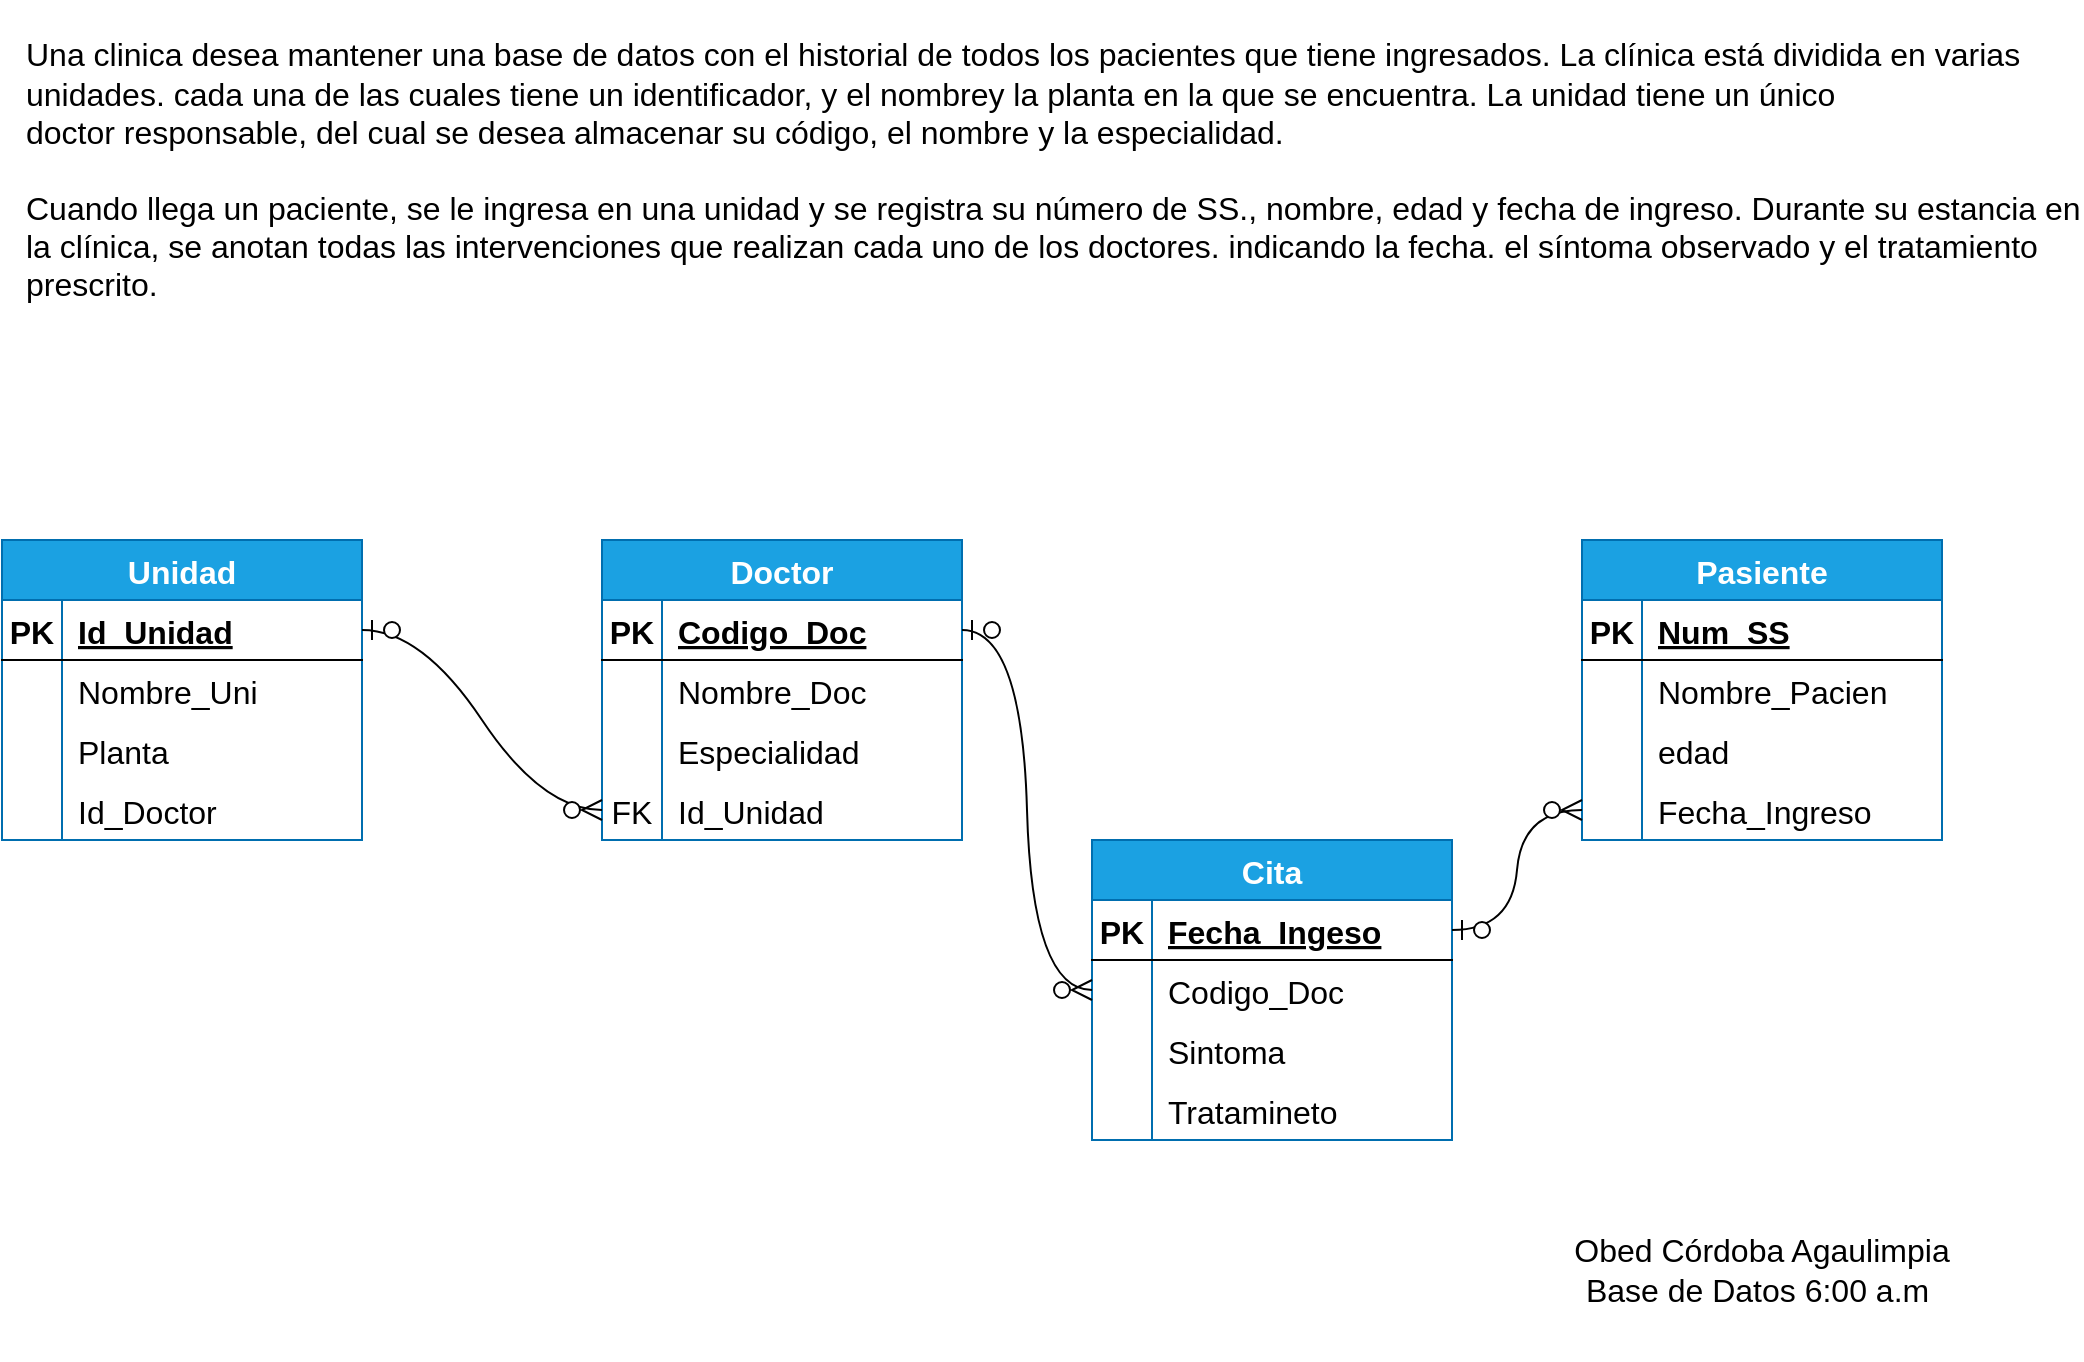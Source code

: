 <mxfile version="20.8.16" type="device"><diagram name="Página-1" id="67snT6H1ftxNS7mNTzyS"><mxGraphModel dx="1173" dy="752" grid="1" gridSize="10" guides="1" tooltips="1" connect="1" arrows="1" fold="1" page="1" pageScale="1" pageWidth="1169" pageHeight="827" math="0" shadow="0"><root><mxCell id="0"/><mxCell id="1" parent="0"/><mxCell id="yjBzcoW5-mgmxTbPMCCT-1" value="Unidad" style="shape=table;startSize=30;container=1;collapsible=1;childLayout=tableLayout;fixedRows=1;rowLines=0;fontStyle=1;align=center;resizeLast=1;fontSize=16;fillColor=#1ba1e2;fontColor=#ffffff;strokeColor=#006EAF;" vertex="1" parent="1"><mxGeometry x="40" y="290" width="180" height="150" as="geometry"/></mxCell><mxCell id="yjBzcoW5-mgmxTbPMCCT-2" value="" style="shape=tableRow;horizontal=0;startSize=0;swimlaneHead=0;swimlaneBody=0;fillColor=none;collapsible=0;dropTarget=0;points=[[0,0.5],[1,0.5]];portConstraint=eastwest;top=0;left=0;right=0;bottom=1;fontSize=16;" vertex="1" parent="yjBzcoW5-mgmxTbPMCCT-1"><mxGeometry y="30" width="180" height="30" as="geometry"/></mxCell><mxCell id="yjBzcoW5-mgmxTbPMCCT-3" value="PK" style="shape=partialRectangle;connectable=0;fillColor=none;top=0;left=0;bottom=0;right=0;fontStyle=1;overflow=hidden;fontSize=16;" vertex="1" parent="yjBzcoW5-mgmxTbPMCCT-2"><mxGeometry width="30" height="30" as="geometry"><mxRectangle width="30" height="30" as="alternateBounds"/></mxGeometry></mxCell><mxCell id="yjBzcoW5-mgmxTbPMCCT-4" value="Id_Unidad" style="shape=partialRectangle;connectable=0;fillColor=none;top=0;left=0;bottom=0;right=0;align=left;spacingLeft=6;fontStyle=5;overflow=hidden;fontSize=16;" vertex="1" parent="yjBzcoW5-mgmxTbPMCCT-2"><mxGeometry x="30" width="150" height="30" as="geometry"><mxRectangle width="150" height="30" as="alternateBounds"/></mxGeometry></mxCell><mxCell id="yjBzcoW5-mgmxTbPMCCT-5" value="" style="shape=tableRow;horizontal=0;startSize=0;swimlaneHead=0;swimlaneBody=0;fillColor=none;collapsible=0;dropTarget=0;points=[[0,0.5],[1,0.5]];portConstraint=eastwest;top=0;left=0;right=0;bottom=0;fontSize=16;" vertex="1" parent="yjBzcoW5-mgmxTbPMCCT-1"><mxGeometry y="60" width="180" height="30" as="geometry"/></mxCell><mxCell id="yjBzcoW5-mgmxTbPMCCT-6" value="" style="shape=partialRectangle;connectable=0;fillColor=none;top=0;left=0;bottom=0;right=0;editable=1;overflow=hidden;fontSize=16;" vertex="1" parent="yjBzcoW5-mgmxTbPMCCT-5"><mxGeometry width="30" height="30" as="geometry"><mxRectangle width="30" height="30" as="alternateBounds"/></mxGeometry></mxCell><mxCell id="yjBzcoW5-mgmxTbPMCCT-7" value="Nombre_Uni" style="shape=partialRectangle;connectable=0;fillColor=none;top=0;left=0;bottom=0;right=0;align=left;spacingLeft=6;overflow=hidden;fontSize=16;" vertex="1" parent="yjBzcoW5-mgmxTbPMCCT-5"><mxGeometry x="30" width="150" height="30" as="geometry"><mxRectangle width="150" height="30" as="alternateBounds"/></mxGeometry></mxCell><mxCell id="yjBzcoW5-mgmxTbPMCCT-8" value="" style="shape=tableRow;horizontal=0;startSize=0;swimlaneHead=0;swimlaneBody=0;fillColor=none;collapsible=0;dropTarget=0;points=[[0,0.5],[1,0.5]];portConstraint=eastwest;top=0;left=0;right=0;bottom=0;fontSize=16;" vertex="1" parent="yjBzcoW5-mgmxTbPMCCT-1"><mxGeometry y="90" width="180" height="30" as="geometry"/></mxCell><mxCell id="yjBzcoW5-mgmxTbPMCCT-9" value="" style="shape=partialRectangle;connectable=0;fillColor=none;top=0;left=0;bottom=0;right=0;editable=1;overflow=hidden;fontSize=16;" vertex="1" parent="yjBzcoW5-mgmxTbPMCCT-8"><mxGeometry width="30" height="30" as="geometry"><mxRectangle width="30" height="30" as="alternateBounds"/></mxGeometry></mxCell><mxCell id="yjBzcoW5-mgmxTbPMCCT-10" value="Planta" style="shape=partialRectangle;connectable=0;fillColor=none;top=0;left=0;bottom=0;right=0;align=left;spacingLeft=6;overflow=hidden;fontSize=16;" vertex="1" parent="yjBzcoW5-mgmxTbPMCCT-8"><mxGeometry x="30" width="150" height="30" as="geometry"><mxRectangle width="150" height="30" as="alternateBounds"/></mxGeometry></mxCell><mxCell id="yjBzcoW5-mgmxTbPMCCT-11" value="" style="shape=tableRow;horizontal=0;startSize=0;swimlaneHead=0;swimlaneBody=0;fillColor=none;collapsible=0;dropTarget=0;points=[[0,0.5],[1,0.5]];portConstraint=eastwest;top=0;left=0;right=0;bottom=0;fontSize=16;" vertex="1" parent="yjBzcoW5-mgmxTbPMCCT-1"><mxGeometry y="120" width="180" height="30" as="geometry"/></mxCell><mxCell id="yjBzcoW5-mgmxTbPMCCT-12" value="" style="shape=partialRectangle;connectable=0;fillColor=none;top=0;left=0;bottom=0;right=0;editable=1;overflow=hidden;fontSize=16;" vertex="1" parent="yjBzcoW5-mgmxTbPMCCT-11"><mxGeometry width="30" height="30" as="geometry"><mxRectangle width="30" height="30" as="alternateBounds"/></mxGeometry></mxCell><mxCell id="yjBzcoW5-mgmxTbPMCCT-13" value="Id_Doctor" style="shape=partialRectangle;connectable=0;fillColor=none;top=0;left=0;bottom=0;right=0;align=left;spacingLeft=6;overflow=hidden;fontSize=16;" vertex="1" parent="yjBzcoW5-mgmxTbPMCCT-11"><mxGeometry x="30" width="150" height="30" as="geometry"><mxRectangle width="150" height="30" as="alternateBounds"/></mxGeometry></mxCell><mxCell id="yjBzcoW5-mgmxTbPMCCT-14" value="Doctor" style="shape=table;startSize=30;container=1;collapsible=1;childLayout=tableLayout;fixedRows=1;rowLines=0;fontStyle=1;align=center;resizeLast=1;fontSize=16;fillColor=#1ba1e2;fontColor=#ffffff;strokeColor=#006EAF;" vertex="1" parent="1"><mxGeometry x="340" y="290" width="180" height="150" as="geometry"/></mxCell><mxCell id="yjBzcoW5-mgmxTbPMCCT-15" value="" style="shape=tableRow;horizontal=0;startSize=0;swimlaneHead=0;swimlaneBody=0;fillColor=none;collapsible=0;dropTarget=0;points=[[0,0.5],[1,0.5]];portConstraint=eastwest;top=0;left=0;right=0;bottom=1;fontSize=16;" vertex="1" parent="yjBzcoW5-mgmxTbPMCCT-14"><mxGeometry y="30" width="180" height="30" as="geometry"/></mxCell><mxCell id="yjBzcoW5-mgmxTbPMCCT-16" value="PK" style="shape=partialRectangle;connectable=0;fillColor=none;top=0;left=0;bottom=0;right=0;fontStyle=1;overflow=hidden;fontSize=16;" vertex="1" parent="yjBzcoW5-mgmxTbPMCCT-15"><mxGeometry width="30" height="30" as="geometry"><mxRectangle width="30" height="30" as="alternateBounds"/></mxGeometry></mxCell><mxCell id="yjBzcoW5-mgmxTbPMCCT-17" value="Codigo_Doc" style="shape=partialRectangle;connectable=0;fillColor=none;top=0;left=0;bottom=0;right=0;align=left;spacingLeft=6;fontStyle=5;overflow=hidden;fontSize=16;" vertex="1" parent="yjBzcoW5-mgmxTbPMCCT-15"><mxGeometry x="30" width="150" height="30" as="geometry"><mxRectangle width="150" height="30" as="alternateBounds"/></mxGeometry></mxCell><mxCell id="yjBzcoW5-mgmxTbPMCCT-18" value="" style="shape=tableRow;horizontal=0;startSize=0;swimlaneHead=0;swimlaneBody=0;fillColor=none;collapsible=0;dropTarget=0;points=[[0,0.5],[1,0.5]];portConstraint=eastwest;top=0;left=0;right=0;bottom=0;fontSize=16;" vertex="1" parent="yjBzcoW5-mgmxTbPMCCT-14"><mxGeometry y="60" width="180" height="30" as="geometry"/></mxCell><mxCell id="yjBzcoW5-mgmxTbPMCCT-19" value="" style="shape=partialRectangle;connectable=0;fillColor=none;top=0;left=0;bottom=0;right=0;editable=1;overflow=hidden;fontSize=16;" vertex="1" parent="yjBzcoW5-mgmxTbPMCCT-18"><mxGeometry width="30" height="30" as="geometry"><mxRectangle width="30" height="30" as="alternateBounds"/></mxGeometry></mxCell><mxCell id="yjBzcoW5-mgmxTbPMCCT-20" value="Nombre_Doc" style="shape=partialRectangle;connectable=0;fillColor=none;top=0;left=0;bottom=0;right=0;align=left;spacingLeft=6;overflow=hidden;fontSize=16;" vertex="1" parent="yjBzcoW5-mgmxTbPMCCT-18"><mxGeometry x="30" width="150" height="30" as="geometry"><mxRectangle width="150" height="30" as="alternateBounds"/></mxGeometry></mxCell><mxCell id="yjBzcoW5-mgmxTbPMCCT-21" value="" style="shape=tableRow;horizontal=0;startSize=0;swimlaneHead=0;swimlaneBody=0;fillColor=none;collapsible=0;dropTarget=0;points=[[0,0.5],[1,0.5]];portConstraint=eastwest;top=0;left=0;right=0;bottom=0;fontSize=16;" vertex="1" parent="yjBzcoW5-mgmxTbPMCCT-14"><mxGeometry y="90" width="180" height="30" as="geometry"/></mxCell><mxCell id="yjBzcoW5-mgmxTbPMCCT-22" value="" style="shape=partialRectangle;connectable=0;fillColor=none;top=0;left=0;bottom=0;right=0;editable=1;overflow=hidden;fontSize=16;" vertex="1" parent="yjBzcoW5-mgmxTbPMCCT-21"><mxGeometry width="30" height="30" as="geometry"><mxRectangle width="30" height="30" as="alternateBounds"/></mxGeometry></mxCell><mxCell id="yjBzcoW5-mgmxTbPMCCT-23" value="Especialidad" style="shape=partialRectangle;connectable=0;fillColor=none;top=0;left=0;bottom=0;right=0;align=left;spacingLeft=6;overflow=hidden;fontSize=16;" vertex="1" parent="yjBzcoW5-mgmxTbPMCCT-21"><mxGeometry x="30" width="150" height="30" as="geometry"><mxRectangle width="150" height="30" as="alternateBounds"/></mxGeometry></mxCell><mxCell id="yjBzcoW5-mgmxTbPMCCT-24" value="" style="shape=tableRow;horizontal=0;startSize=0;swimlaneHead=0;swimlaneBody=0;fillColor=none;collapsible=0;dropTarget=0;points=[[0,0.5],[1,0.5]];portConstraint=eastwest;top=0;left=0;right=0;bottom=0;fontSize=16;" vertex="1" parent="yjBzcoW5-mgmxTbPMCCT-14"><mxGeometry y="120" width="180" height="30" as="geometry"/></mxCell><mxCell id="yjBzcoW5-mgmxTbPMCCT-25" value="FK" style="shape=partialRectangle;connectable=0;fillColor=none;top=0;left=0;bottom=0;right=0;editable=1;overflow=hidden;fontSize=16;" vertex="1" parent="yjBzcoW5-mgmxTbPMCCT-24"><mxGeometry width="30" height="30" as="geometry"><mxRectangle width="30" height="30" as="alternateBounds"/></mxGeometry></mxCell><mxCell id="yjBzcoW5-mgmxTbPMCCT-26" value="Id_Unidad" style="shape=partialRectangle;connectable=0;fillColor=none;top=0;left=0;bottom=0;right=0;align=left;spacingLeft=6;overflow=hidden;fontSize=16;" vertex="1" parent="yjBzcoW5-mgmxTbPMCCT-24"><mxGeometry x="30" width="150" height="30" as="geometry"><mxRectangle width="150" height="30" as="alternateBounds"/></mxGeometry></mxCell><mxCell id="yjBzcoW5-mgmxTbPMCCT-27" value="&lt;p style=&quot;margin: 0px;&quot;&gt;Una clinica desea mantener una base de datos con el historial de todos los pacientes que t&lt;span style=&quot;background-color: initial;&quot;&gt;iene ingresados. La clínica está dividida en varias unidades. cada una de las cuales tiene un&amp;nbsp;&lt;/span&gt;&lt;span style=&quot;background-color: initial;&quot;&gt;identificador, y el nombrey la planta en la que se encuentra. La unidad tiene un único doctor&amp;nbsp;&lt;/span&gt;&lt;span style=&quot;background-color: initial;&quot;&gt;responsable, del cual se desea almacenar su código, el nombre y la especialidad.&lt;/span&gt;&lt;/p&gt;&lt;p style=&quot;margin: 0px;&quot;&gt;&lt;span style=&quot;background-color: initial;&quot;&gt;&lt;br&gt;&lt;/span&gt;&lt;/p&gt;&lt;p style=&quot;margin: 0px;&quot;&gt;Cuando llega un paciente, se le ingresa en una unidad y se registra su número de SS., nombre,&amp;nbsp;&lt;span style=&quot;background-color: initial;&quot;&gt;edad y fecha de ingreso. Durante su estancia en la clínica, se anotan todas las intervenciones&amp;nbsp;&lt;/span&gt;&lt;span style=&quot;background-color: initial;&quot;&gt;que realizan cada uno de los doctores. indicando la fecha. el síntoma observado y el&amp;nbsp;&lt;/span&gt;&lt;span style=&quot;background-color: initial;&quot;&gt;tratamiento prescrito.&lt;/span&gt;&lt;/p&gt;" style="text;html=1;strokeColor=none;fillColor=none;align=left;verticalAlign=middle;whiteSpace=wrap;rounded=0;fontSize=16;" vertex="1" parent="1"><mxGeometry x="50" y="20" width="1030" height="170" as="geometry"/></mxCell><mxCell id="yjBzcoW5-mgmxTbPMCCT-28" value="Pasiente" style="shape=table;startSize=30;container=1;collapsible=1;childLayout=tableLayout;fixedRows=1;rowLines=0;fontStyle=1;align=center;resizeLast=1;fontSize=16;fillColor=#1ba1e2;fontColor=#ffffff;strokeColor=#006EAF;" vertex="1" parent="1"><mxGeometry x="830" y="290" width="180" height="150" as="geometry"/></mxCell><mxCell id="yjBzcoW5-mgmxTbPMCCT-29" value="" style="shape=tableRow;horizontal=0;startSize=0;swimlaneHead=0;swimlaneBody=0;fillColor=none;collapsible=0;dropTarget=0;points=[[0,0.5],[1,0.5]];portConstraint=eastwest;top=0;left=0;right=0;bottom=1;fontSize=16;" vertex="1" parent="yjBzcoW5-mgmxTbPMCCT-28"><mxGeometry y="30" width="180" height="30" as="geometry"/></mxCell><mxCell id="yjBzcoW5-mgmxTbPMCCT-30" value="PK" style="shape=partialRectangle;connectable=0;fillColor=none;top=0;left=0;bottom=0;right=0;fontStyle=1;overflow=hidden;fontSize=16;" vertex="1" parent="yjBzcoW5-mgmxTbPMCCT-29"><mxGeometry width="30" height="30" as="geometry"><mxRectangle width="30" height="30" as="alternateBounds"/></mxGeometry></mxCell><mxCell id="yjBzcoW5-mgmxTbPMCCT-31" value="Num_SS" style="shape=partialRectangle;connectable=0;fillColor=none;top=0;left=0;bottom=0;right=0;align=left;spacingLeft=6;fontStyle=5;overflow=hidden;fontSize=16;" vertex="1" parent="yjBzcoW5-mgmxTbPMCCT-29"><mxGeometry x="30" width="150" height="30" as="geometry"><mxRectangle width="150" height="30" as="alternateBounds"/></mxGeometry></mxCell><mxCell id="yjBzcoW5-mgmxTbPMCCT-32" value="" style="shape=tableRow;horizontal=0;startSize=0;swimlaneHead=0;swimlaneBody=0;fillColor=none;collapsible=0;dropTarget=0;points=[[0,0.5],[1,0.5]];portConstraint=eastwest;top=0;left=0;right=0;bottom=0;fontSize=16;" vertex="1" parent="yjBzcoW5-mgmxTbPMCCT-28"><mxGeometry y="60" width="180" height="30" as="geometry"/></mxCell><mxCell id="yjBzcoW5-mgmxTbPMCCT-33" value="" style="shape=partialRectangle;connectable=0;fillColor=none;top=0;left=0;bottom=0;right=0;editable=1;overflow=hidden;fontSize=16;" vertex="1" parent="yjBzcoW5-mgmxTbPMCCT-32"><mxGeometry width="30" height="30" as="geometry"><mxRectangle width="30" height="30" as="alternateBounds"/></mxGeometry></mxCell><mxCell id="yjBzcoW5-mgmxTbPMCCT-34" value="Nombre_Pacien" style="shape=partialRectangle;connectable=0;fillColor=none;top=0;left=0;bottom=0;right=0;align=left;spacingLeft=6;overflow=hidden;fontSize=16;" vertex="1" parent="yjBzcoW5-mgmxTbPMCCT-32"><mxGeometry x="30" width="150" height="30" as="geometry"><mxRectangle width="150" height="30" as="alternateBounds"/></mxGeometry></mxCell><mxCell id="yjBzcoW5-mgmxTbPMCCT-35" value="" style="shape=tableRow;horizontal=0;startSize=0;swimlaneHead=0;swimlaneBody=0;fillColor=none;collapsible=0;dropTarget=0;points=[[0,0.5],[1,0.5]];portConstraint=eastwest;top=0;left=0;right=0;bottom=0;fontSize=16;" vertex="1" parent="yjBzcoW5-mgmxTbPMCCT-28"><mxGeometry y="90" width="180" height="30" as="geometry"/></mxCell><mxCell id="yjBzcoW5-mgmxTbPMCCT-36" value="" style="shape=partialRectangle;connectable=0;fillColor=none;top=0;left=0;bottom=0;right=0;editable=1;overflow=hidden;fontSize=16;" vertex="1" parent="yjBzcoW5-mgmxTbPMCCT-35"><mxGeometry width="30" height="30" as="geometry"><mxRectangle width="30" height="30" as="alternateBounds"/></mxGeometry></mxCell><mxCell id="yjBzcoW5-mgmxTbPMCCT-37" value="edad" style="shape=partialRectangle;connectable=0;fillColor=none;top=0;left=0;bottom=0;right=0;align=left;spacingLeft=6;overflow=hidden;fontSize=16;" vertex="1" parent="yjBzcoW5-mgmxTbPMCCT-35"><mxGeometry x="30" width="150" height="30" as="geometry"><mxRectangle width="150" height="30" as="alternateBounds"/></mxGeometry></mxCell><mxCell id="yjBzcoW5-mgmxTbPMCCT-38" value="" style="shape=tableRow;horizontal=0;startSize=0;swimlaneHead=0;swimlaneBody=0;fillColor=none;collapsible=0;dropTarget=0;points=[[0,0.5],[1,0.5]];portConstraint=eastwest;top=0;left=0;right=0;bottom=0;fontSize=16;" vertex="1" parent="yjBzcoW5-mgmxTbPMCCT-28"><mxGeometry y="120" width="180" height="30" as="geometry"/></mxCell><mxCell id="yjBzcoW5-mgmxTbPMCCT-39" value="" style="shape=partialRectangle;connectable=0;fillColor=none;top=0;left=0;bottom=0;right=0;editable=1;overflow=hidden;fontSize=16;" vertex="1" parent="yjBzcoW5-mgmxTbPMCCT-38"><mxGeometry width="30" height="30" as="geometry"><mxRectangle width="30" height="30" as="alternateBounds"/></mxGeometry></mxCell><mxCell id="yjBzcoW5-mgmxTbPMCCT-40" value="Fecha_Ingreso" style="shape=partialRectangle;connectable=0;fillColor=none;top=0;left=0;bottom=0;right=0;align=left;spacingLeft=6;overflow=hidden;fontSize=16;" vertex="1" parent="yjBzcoW5-mgmxTbPMCCT-38"><mxGeometry x="30" width="150" height="30" as="geometry"><mxRectangle width="150" height="30" as="alternateBounds"/></mxGeometry></mxCell><mxCell id="yjBzcoW5-mgmxTbPMCCT-41" value="Cita" style="shape=table;startSize=30;container=1;collapsible=1;childLayout=tableLayout;fixedRows=1;rowLines=0;fontStyle=1;align=center;resizeLast=1;fontSize=16;fillColor=#1ba1e2;fontColor=#ffffff;strokeColor=#006EAF;" vertex="1" parent="1"><mxGeometry x="585" y="440" width="180" height="150" as="geometry"/></mxCell><mxCell id="yjBzcoW5-mgmxTbPMCCT-42" value="" style="shape=tableRow;horizontal=0;startSize=0;swimlaneHead=0;swimlaneBody=0;fillColor=none;collapsible=0;dropTarget=0;points=[[0,0.5],[1,0.5]];portConstraint=eastwest;top=0;left=0;right=0;bottom=1;fontSize=16;" vertex="1" parent="yjBzcoW5-mgmxTbPMCCT-41"><mxGeometry y="30" width="180" height="30" as="geometry"/></mxCell><mxCell id="yjBzcoW5-mgmxTbPMCCT-43" value="PK" style="shape=partialRectangle;connectable=0;fillColor=none;top=0;left=0;bottom=0;right=0;fontStyle=1;overflow=hidden;fontSize=16;" vertex="1" parent="yjBzcoW5-mgmxTbPMCCT-42"><mxGeometry width="30" height="30" as="geometry"><mxRectangle width="30" height="30" as="alternateBounds"/></mxGeometry></mxCell><mxCell id="yjBzcoW5-mgmxTbPMCCT-44" value="Fecha_Ingeso" style="shape=partialRectangle;connectable=0;fillColor=none;top=0;left=0;bottom=0;right=0;align=left;spacingLeft=6;fontStyle=5;overflow=hidden;fontSize=16;" vertex="1" parent="yjBzcoW5-mgmxTbPMCCT-42"><mxGeometry x="30" width="150" height="30" as="geometry"><mxRectangle width="150" height="30" as="alternateBounds"/></mxGeometry></mxCell><mxCell id="yjBzcoW5-mgmxTbPMCCT-45" value="" style="shape=tableRow;horizontal=0;startSize=0;swimlaneHead=0;swimlaneBody=0;fillColor=none;collapsible=0;dropTarget=0;points=[[0,0.5],[1,0.5]];portConstraint=eastwest;top=0;left=0;right=0;bottom=0;fontSize=16;" vertex="1" parent="yjBzcoW5-mgmxTbPMCCT-41"><mxGeometry y="60" width="180" height="30" as="geometry"/></mxCell><mxCell id="yjBzcoW5-mgmxTbPMCCT-46" value="" style="shape=partialRectangle;connectable=0;fillColor=none;top=0;left=0;bottom=0;right=0;editable=1;overflow=hidden;fontSize=16;" vertex="1" parent="yjBzcoW5-mgmxTbPMCCT-45"><mxGeometry width="30" height="30" as="geometry"><mxRectangle width="30" height="30" as="alternateBounds"/></mxGeometry></mxCell><mxCell id="yjBzcoW5-mgmxTbPMCCT-47" value="Codigo_Doc" style="shape=partialRectangle;connectable=0;fillColor=none;top=0;left=0;bottom=0;right=0;align=left;spacingLeft=6;overflow=hidden;fontSize=16;" vertex="1" parent="yjBzcoW5-mgmxTbPMCCT-45"><mxGeometry x="30" width="150" height="30" as="geometry"><mxRectangle width="150" height="30" as="alternateBounds"/></mxGeometry></mxCell><mxCell id="yjBzcoW5-mgmxTbPMCCT-48" value="" style="shape=tableRow;horizontal=0;startSize=0;swimlaneHead=0;swimlaneBody=0;fillColor=none;collapsible=0;dropTarget=0;points=[[0,0.5],[1,0.5]];portConstraint=eastwest;top=0;left=0;right=0;bottom=0;fontSize=16;" vertex="1" parent="yjBzcoW5-mgmxTbPMCCT-41"><mxGeometry y="90" width="180" height="30" as="geometry"/></mxCell><mxCell id="yjBzcoW5-mgmxTbPMCCT-49" value="" style="shape=partialRectangle;connectable=0;fillColor=none;top=0;left=0;bottom=0;right=0;editable=1;overflow=hidden;fontSize=16;" vertex="1" parent="yjBzcoW5-mgmxTbPMCCT-48"><mxGeometry width="30" height="30" as="geometry"><mxRectangle width="30" height="30" as="alternateBounds"/></mxGeometry></mxCell><mxCell id="yjBzcoW5-mgmxTbPMCCT-50" value="Sintoma" style="shape=partialRectangle;connectable=0;fillColor=none;top=0;left=0;bottom=0;right=0;align=left;spacingLeft=6;overflow=hidden;fontSize=16;" vertex="1" parent="yjBzcoW5-mgmxTbPMCCT-48"><mxGeometry x="30" width="150" height="30" as="geometry"><mxRectangle width="150" height="30" as="alternateBounds"/></mxGeometry></mxCell><mxCell id="yjBzcoW5-mgmxTbPMCCT-51" value="" style="shape=tableRow;horizontal=0;startSize=0;swimlaneHead=0;swimlaneBody=0;fillColor=none;collapsible=0;dropTarget=0;points=[[0,0.5],[1,0.5]];portConstraint=eastwest;top=0;left=0;right=0;bottom=0;fontSize=16;" vertex="1" parent="yjBzcoW5-mgmxTbPMCCT-41"><mxGeometry y="120" width="180" height="30" as="geometry"/></mxCell><mxCell id="yjBzcoW5-mgmxTbPMCCT-52" value="" style="shape=partialRectangle;connectable=0;fillColor=none;top=0;left=0;bottom=0;right=0;editable=1;overflow=hidden;fontSize=16;" vertex="1" parent="yjBzcoW5-mgmxTbPMCCT-51"><mxGeometry width="30" height="30" as="geometry"><mxRectangle width="30" height="30" as="alternateBounds"/></mxGeometry></mxCell><mxCell id="yjBzcoW5-mgmxTbPMCCT-53" value="Tratamineto" style="shape=partialRectangle;connectable=0;fillColor=none;top=0;left=0;bottom=0;right=0;align=left;spacingLeft=6;overflow=hidden;fontSize=16;" vertex="1" parent="yjBzcoW5-mgmxTbPMCCT-51"><mxGeometry x="30" width="150" height="30" as="geometry"><mxRectangle width="150" height="30" as="alternateBounds"/></mxGeometry></mxCell><mxCell id="yjBzcoW5-mgmxTbPMCCT-54" value="" style="edgeStyle=entityRelationEdgeStyle;fontSize=12;html=1;endArrow=ERzeroToMany;startArrow=ERzeroToOne;rounded=0;startSize=8;endSize=8;curved=1;exitX=1;exitY=0.5;exitDx=0;exitDy=0;entryX=0;entryY=0.5;entryDx=0;entryDy=0;" edge="1" parent="1" source="yjBzcoW5-mgmxTbPMCCT-2" target="yjBzcoW5-mgmxTbPMCCT-24"><mxGeometry width="100" height="100" relative="1" as="geometry"><mxPoint x="220" y="590" as="sourcePoint"/><mxPoint x="320" y="490" as="targetPoint"/></mxGeometry></mxCell><mxCell id="yjBzcoW5-mgmxTbPMCCT-55" value="" style="edgeStyle=entityRelationEdgeStyle;fontSize=12;html=1;endArrow=ERzeroToMany;startArrow=ERzeroToOne;rounded=0;startSize=8;endSize=8;curved=1;exitX=1;exitY=0.5;exitDx=0;exitDy=0;entryX=0;entryY=0.5;entryDx=0;entryDy=0;" edge="1" parent="1" source="yjBzcoW5-mgmxTbPMCCT-15" target="yjBzcoW5-mgmxTbPMCCT-45"><mxGeometry width="100" height="100" relative="1" as="geometry"><mxPoint x="410" y="500.0" as="sourcePoint"/><mxPoint x="530" y="590" as="targetPoint"/></mxGeometry></mxCell><mxCell id="yjBzcoW5-mgmxTbPMCCT-56" value="" style="edgeStyle=entityRelationEdgeStyle;fontSize=12;html=1;endArrow=ERzeroToMany;startArrow=ERzeroToOne;rounded=0;startSize=8;endSize=8;curved=1;exitX=1;exitY=0.5;exitDx=0;exitDy=0;entryX=0;entryY=0.5;entryDx=0;entryDy=0;" edge="1" parent="1" source="yjBzcoW5-mgmxTbPMCCT-42" target="yjBzcoW5-mgmxTbPMCCT-38"><mxGeometry width="100" height="100" relative="1" as="geometry"><mxPoint x="820" y="440.0" as="sourcePoint"/><mxPoint x="885" y="620" as="targetPoint"/></mxGeometry></mxCell><mxCell id="yjBzcoW5-mgmxTbPMCCT-61" value="Obed Córdoba Agaulimpia&lt;br&gt;Base de Datos 6:00 a.m&amp;nbsp;" style="text;html=1;strokeColor=none;fillColor=none;align=center;verticalAlign=middle;whiteSpace=wrap;rounded=0;fontSize=16;" vertex="1" parent="1"><mxGeometry x="800" y="610" width="240" height="90" as="geometry"/></mxCell></root></mxGraphModel></diagram></mxfile>